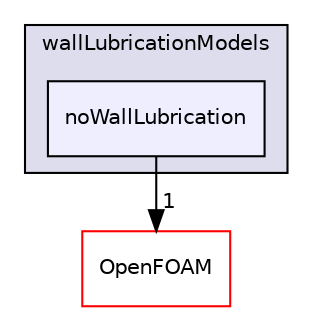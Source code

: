 digraph "src/phaseSystemModels/reactingEulerFoam/interfacialModels/wallLubricationModels/noWallLubrication" {
  bgcolor=transparent;
  compound=true
  node [ fontsize="10", fontname="Helvetica"];
  edge [ labelfontsize="10", labelfontname="Helvetica"];
  subgraph clusterdir_d0b28b2a7b033db7a6a83b34c88586b1 {
    graph [ bgcolor="#ddddee", pencolor="black", label="wallLubricationModels" fontname="Helvetica", fontsize="10", URL="dir_d0b28b2a7b033db7a6a83b34c88586b1.html"]
  dir_424d2c262cee6cef90072361f46a50a6 [shape=box, label="noWallLubrication", style="filled", fillcolor="#eeeeff", pencolor="black", URL="dir_424d2c262cee6cef90072361f46a50a6.html"];
  }
  dir_c5473ff19b20e6ec4dfe5c310b3778a8 [shape=box label="OpenFOAM" color="red" URL="dir_c5473ff19b20e6ec4dfe5c310b3778a8.html"];
  dir_424d2c262cee6cef90072361f46a50a6->dir_c5473ff19b20e6ec4dfe5c310b3778a8 [headlabel="1", labeldistance=1.5 headhref="dir_003193_002151.html"];
}

